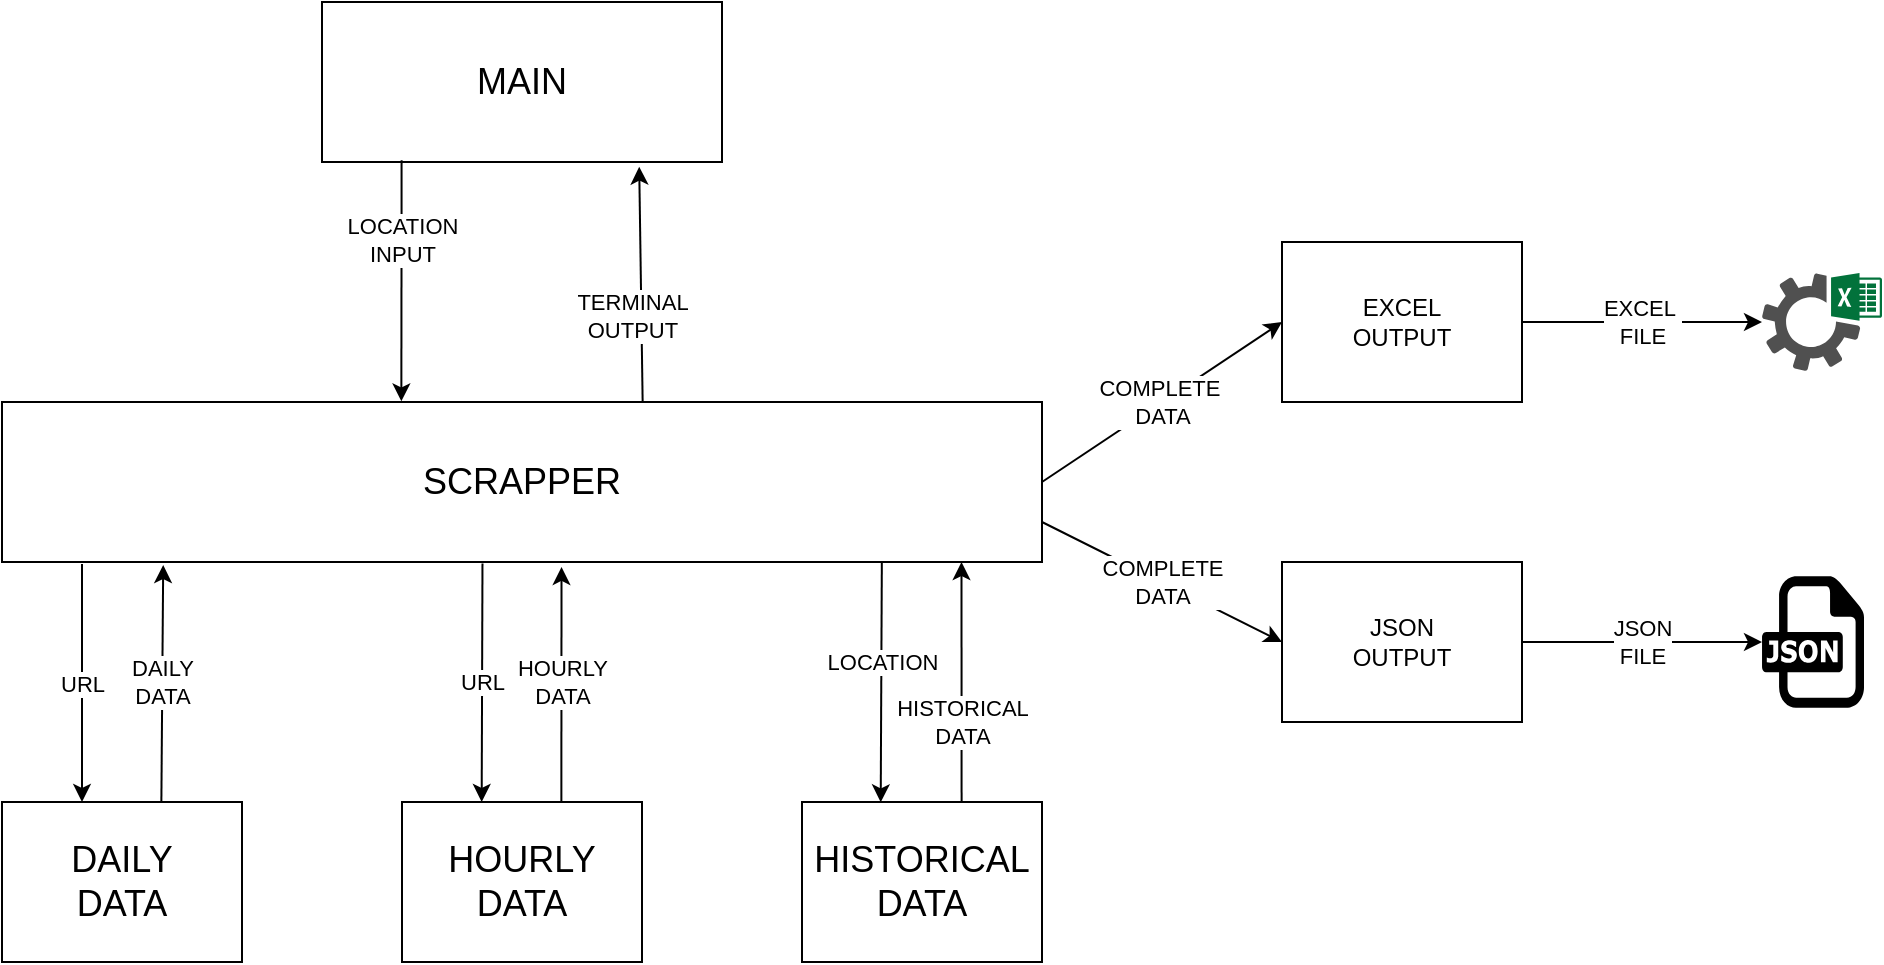 <mxfile>
    <diagram id="YKqExx6K8RWTtQI_Iv2n" name="Page-1">
        <mxGraphModel dx="1129" dy="674" grid="1" gridSize="10" guides="1" tooltips="1" connect="1" arrows="1" fold="1" page="1" pageScale="1" pageWidth="50000" pageHeight="50000" math="0" shadow="0">
            <root>
                <mxCell id="0"/>
                <mxCell id="1" parent="0"/>
                <mxCell id="2" value="&lt;font style=&quot;font-size: 18px;&quot;&gt;MAIN&lt;/font&gt;" style="rounded=0;whiteSpace=wrap;html=1;" vertex="1" parent="1">
                    <mxGeometry x="440" y="80" width="200" height="80" as="geometry"/>
                </mxCell>
                <mxCell id="3" value="&lt;font style=&quot;font-size: 18px;&quot;&gt;SCRAPPER&lt;/font&gt;" style="rounded=0;whiteSpace=wrap;html=1;" vertex="1" parent="1">
                    <mxGeometry x="280" y="280" width="520" height="80" as="geometry"/>
                </mxCell>
                <mxCell id="5" value="DAILY&lt;br&gt;DATA" style="rounded=0;whiteSpace=wrap;html=1;fontSize=18;" vertex="1" parent="1">
                    <mxGeometry x="280" y="480" width="120" height="80" as="geometry"/>
                </mxCell>
                <mxCell id="6" value="DAILY&lt;br&gt;DATA" style="endArrow=classic;html=1;exitX=0.664;exitY=0.002;exitDx=0;exitDy=0;entryX=0.155;entryY=1.019;entryDx=0;entryDy=0;entryPerimeter=0;exitPerimeter=0;" edge="1" parent="1" source="5" target="3">
                    <mxGeometry x="0.014" width="50" height="50" relative="1" as="geometry">
                        <mxPoint x="590" y="390" as="sourcePoint"/>
                        <mxPoint x="600" y="360" as="targetPoint"/>
                        <mxPoint as="offset"/>
                    </mxGeometry>
                </mxCell>
                <mxCell id="7" value="URL" style="endArrow=classic;html=1;entryX=0.332;entryY=0;entryDx=0;entryDy=0;exitX=0.462;exitY=1.009;exitDx=0;exitDy=0;exitPerimeter=0;entryPerimeter=0;" edge="1" parent="1" source="3" target="8">
                    <mxGeometry x="-0.006" width="50" height="50" relative="1" as="geometry">
                        <mxPoint x="680" y="360" as="sourcePoint"/>
                        <mxPoint x="900" y="400" as="targetPoint"/>
                        <Array as="points"/>
                        <mxPoint as="offset"/>
                    </mxGeometry>
                </mxCell>
                <mxCell id="8" value="HOURLY&lt;br&gt;DATA" style="rounded=0;whiteSpace=wrap;html=1;fontSize=18;" vertex="1" parent="1">
                    <mxGeometry x="480" y="480" width="120" height="80" as="geometry"/>
                </mxCell>
                <mxCell id="9" value="HOURLY&lt;br&gt;DATA" style="endArrow=classic;html=1;exitX=0.664;exitY=0.006;exitDx=0;exitDy=0;entryX=0.538;entryY=1.031;entryDx=0;entryDy=0;entryPerimeter=0;exitPerimeter=0;" edge="1" parent="1" source="8" target="3">
                    <mxGeometry x="0.025" width="50" height="50" relative="1" as="geometry">
                        <mxPoint x="890" y="390" as="sourcePoint"/>
                        <mxPoint x="940" y="340" as="targetPoint"/>
                        <mxPoint as="offset"/>
                    </mxGeometry>
                </mxCell>
                <mxCell id="10" value="COMPLETE&lt;br&gt;DATA" style="endArrow=classic;html=1;entryX=0;entryY=0.5;entryDx=0;entryDy=0;exitX=1;exitY=0.75;exitDx=0;exitDy=0;" edge="1" parent="1" target="13" source="3">
                    <mxGeometry width="50" height="50" relative="1" as="geometry">
                        <mxPoint x="770" y="320" as="sourcePoint"/>
                        <mxPoint x="930" y="320" as="targetPoint"/>
                    </mxGeometry>
                </mxCell>
                <mxCell id="11" value="LOCATION &lt;br&gt;INPUT" style="endArrow=classic;html=1;exitX=0.199;exitY=0.989;exitDx=0;exitDy=0;entryX=0.384;entryY=-0.004;entryDx=0;entryDy=0;entryPerimeter=0;exitPerimeter=0;" edge="1" parent="1" source="2" target="3">
                    <mxGeometry x="-0.333" width="50" height="50" relative="1" as="geometry">
                        <mxPoint x="624" y="200" as="sourcePoint"/>
                        <mxPoint x="630" y="280" as="targetPoint"/>
                        <mxPoint as="offset"/>
                    </mxGeometry>
                </mxCell>
                <mxCell id="12" value="TERMINAL&lt;br&gt;OUTPUT" style="endArrow=classic;html=1;entryX=0.793;entryY=1.029;entryDx=0;entryDy=0;exitX=0.616;exitY=-0.004;exitDx=0;exitDy=0;exitPerimeter=0;entryPerimeter=0;" edge="1" parent="1" source="3" target="2">
                    <mxGeometry x="-0.273" y="5" width="50" height="50" relative="1" as="geometry">
                        <mxPoint x="690" y="270" as="sourcePoint"/>
                        <mxPoint x="680" y="190" as="targetPoint"/>
                        <mxPoint as="offset"/>
                    </mxGeometry>
                </mxCell>
                <mxCell id="13" value="JSON&lt;br&gt;OUTPUT" style="rounded=0;whiteSpace=wrap;html=1;" vertex="1" parent="1">
                    <mxGeometry x="920" y="360" width="120" height="80" as="geometry"/>
                </mxCell>
                <mxCell id="14" value="" style="dashed=0;outlineConnect=0;html=1;align=center;labelPosition=center;verticalLabelPosition=bottom;verticalAlign=top;shape=mxgraph.weblogos.json" vertex="1" parent="1">
                    <mxGeometry x="1160" y="367.1" width="51" height="65.8" as="geometry"/>
                </mxCell>
                <mxCell id="15" value="JSON&lt;br&gt;FILE" style="endArrow=classic;html=1;exitX=1;exitY=0.5;exitDx=0;exitDy=0;" edge="1" parent="1" source="13" target="14">
                    <mxGeometry width="50" height="50" relative="1" as="geometry">
                        <mxPoint x="1000" y="360" as="sourcePoint"/>
                        <mxPoint x="950" y="410" as="targetPoint"/>
                        <Array as="points"/>
                    </mxGeometry>
                </mxCell>
                <mxCell id="16" value="COMPLETE&amp;nbsp;&lt;br&gt;DATA" style="edgeStyle=none;html=1;exitX=1;exitY=0.5;exitDx=0;exitDy=0;entryX=0;entryY=0.5;entryDx=0;entryDy=0;" edge="1" parent="1" source="3" target="18">
                    <mxGeometry relative="1" as="geometry"/>
                </mxCell>
                <mxCell id="17" value="EXCEL&amp;nbsp;&lt;br&gt;FILE" style="edgeStyle=none;html=1;exitX=1;exitY=0.5;exitDx=0;exitDy=0;" edge="1" parent="1" source="18">
                    <mxGeometry relative="1" as="geometry">
                        <mxPoint x="1160" y="240" as="targetPoint"/>
                    </mxGeometry>
                </mxCell>
                <mxCell id="18" value="EXCEL&lt;br&gt;OUTPUT" style="rounded=0;whiteSpace=wrap;html=1;" vertex="1" parent="1">
                    <mxGeometry x="920" y="200" width="120" height="80" as="geometry"/>
                </mxCell>
                <mxCell id="19" value="" style="sketch=0;pointerEvents=1;shadow=0;dashed=0;html=1;strokeColor=none;fillColor=#505050;labelPosition=center;verticalLabelPosition=bottom;verticalAlign=top;outlineConnect=0;align=center;shape=mxgraph.office.services.excel_services;" vertex="1" parent="1">
                    <mxGeometry x="1160" y="215.5" width="60" height="49" as="geometry"/>
                </mxCell>
                <mxCell id="24" value="URL" style="endArrow=classic;html=1;entryX=0.25;entryY=0;entryDx=0;entryDy=0;" edge="1" parent="1">
                    <mxGeometry width="50" height="50" relative="1" as="geometry">
                        <mxPoint x="320" y="361" as="sourcePoint"/>
                        <mxPoint x="320" y="480.0" as="targetPoint"/>
                        <Array as="points"/>
                    </mxGeometry>
                </mxCell>
                <mxCell id="26" value="HISTORICAL&lt;br&gt;DATA" style="rounded=0;whiteSpace=wrap;html=1;fontSize=18;" vertex="1" parent="1">
                    <mxGeometry x="680" y="480" width="120" height="80" as="geometry"/>
                </mxCell>
                <mxCell id="29" value="HISTORICAL&lt;br&gt;DATA" style="endArrow=classic;html=1;entryX=0.846;entryY=1.041;entryDx=0;entryDy=0;entryPerimeter=0;exitX=0.665;exitY=0;exitDx=0;exitDy=0;exitPerimeter=0;" edge="1" parent="1" source="26">
                    <mxGeometry x="-0.333" width="50" height="50" relative="1" as="geometry">
                        <mxPoint x="759.83" y="476.72" as="sourcePoint"/>
                        <mxPoint x="759.75" y="360" as="targetPoint"/>
                        <mxPoint as="offset"/>
                    </mxGeometry>
                </mxCell>
                <mxCell id="30" value="LOCATION" style="endArrow=classic;html=1;entryX=0.328;entryY=0.002;entryDx=0;entryDy=0;exitX=0.25;exitY=0;exitDx=0;exitDy=0;entryPerimeter=0;" edge="1" parent="1" target="26">
                    <mxGeometry x="-0.168" width="50" height="50" relative="1" as="geometry">
                        <mxPoint x="719.92" y="360" as="sourcePoint"/>
                        <mxPoint x="720" y="476.72" as="targetPoint"/>
                        <mxPoint as="offset"/>
                    </mxGeometry>
                </mxCell>
            </root>
        </mxGraphModel>
    </diagram>
</mxfile>
